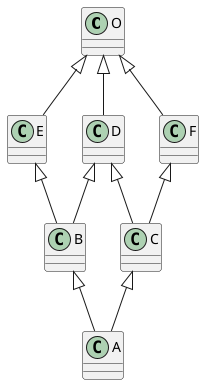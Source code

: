 @startuml OFEDCBA

top to bottom direction

class O{}

class F{}
class E{}
class D{}

F -u-|> O
E -u-|> O
D -u-|> O

class C{}
class B{}

C -u-|> D
C -u-|> F

B -u-|> D
B -u-|> E

class A{}

A -u-|> B
A -u-|> C

@enduml

